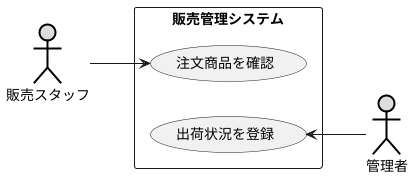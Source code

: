 @startuml 演習２－５
left to right direction
actor 販売スタッフ#DDDDDD;line:black;line.bold;
actor 管理者#DDDDDD;line:black;line.bold;
rectangle 販売管理システム {
    usecase 注文商品を確認
    usecase 出荷状況を登録
}
販売スタッフ --> 注文商品を確認
出荷状況を登録 <-- 管理者
@enduml